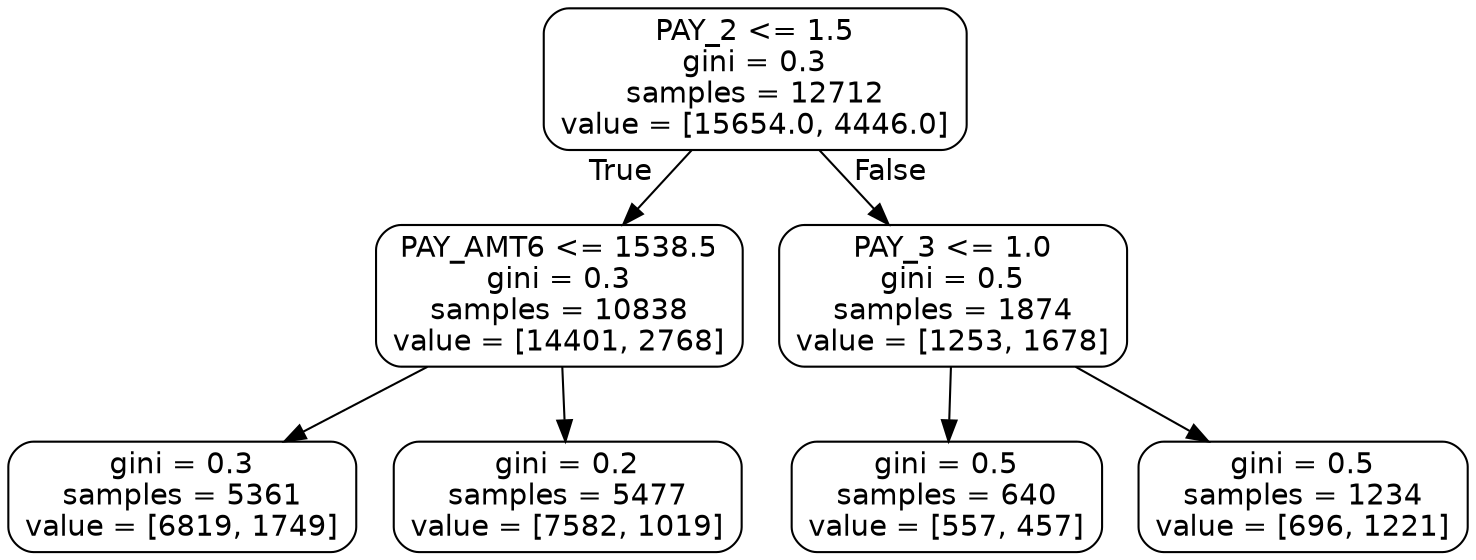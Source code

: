 digraph Tree {
node [shape=box, style="rounded", color="black", fontname="helvetica"] ;
edge [fontname="helvetica"] ;
0 [label="PAY_2 <= 1.5\ngini = 0.3\nsamples = 12712\nvalue = [15654.0, 4446.0]"] ;
1 [label="PAY_AMT6 <= 1538.5\ngini = 0.3\nsamples = 10838\nvalue = [14401, 2768]"] ;
0 -> 1 [labeldistance=2.5, labelangle=45, headlabel="True"] ;
2 [label="gini = 0.3\nsamples = 5361\nvalue = [6819, 1749]"] ;
1 -> 2 ;
3 [label="gini = 0.2\nsamples = 5477\nvalue = [7582, 1019]"] ;
1 -> 3 ;
4 [label="PAY_3 <= 1.0\ngini = 0.5\nsamples = 1874\nvalue = [1253, 1678]"] ;
0 -> 4 [labeldistance=2.5, labelangle=-45, headlabel="False"] ;
5 [label="gini = 0.5\nsamples = 640\nvalue = [557, 457]"] ;
4 -> 5 ;
6 [label="gini = 0.5\nsamples = 1234\nvalue = [696, 1221]"] ;
4 -> 6 ;
}